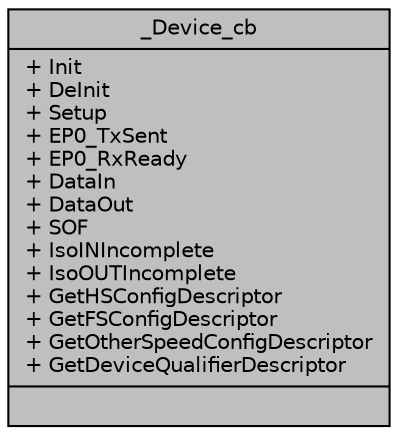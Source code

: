 digraph "_Device_cb"
{
  edge [fontname="Helvetica",fontsize="10",labelfontname="Helvetica",labelfontsize="10"];
  node [fontname="Helvetica",fontsize="10",shape=record];
  Node1 [label="{_Device_cb\n|+ Init\l+ DeInit\l+ Setup\l+ EP0_TxSent\l+ EP0_RxReady\l+ DataIn\l+ DataOut\l+ SOF\l+ IsoINIncomplete\l+ IsoOUTIncomplete\l+ GetHSConfigDescriptor\l+ GetFSConfigDescriptor\l+ GetOtherSpeedConfigDescriptor\l+ GetDeviceQualifierDescriptor\l|}",height=0.2,width=0.4,color="black", fillcolor="grey75", style="filled", fontcolor="black"];
}
